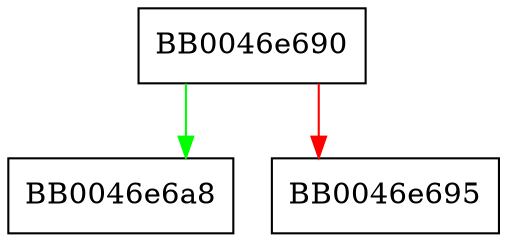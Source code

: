 digraph log_set_verbosity {
  node [shape="box"];
  graph [splines=ortho];
  BB0046e690 -> BB0046e6a8 [color="green"];
  BB0046e690 -> BB0046e695 [color="red"];
}